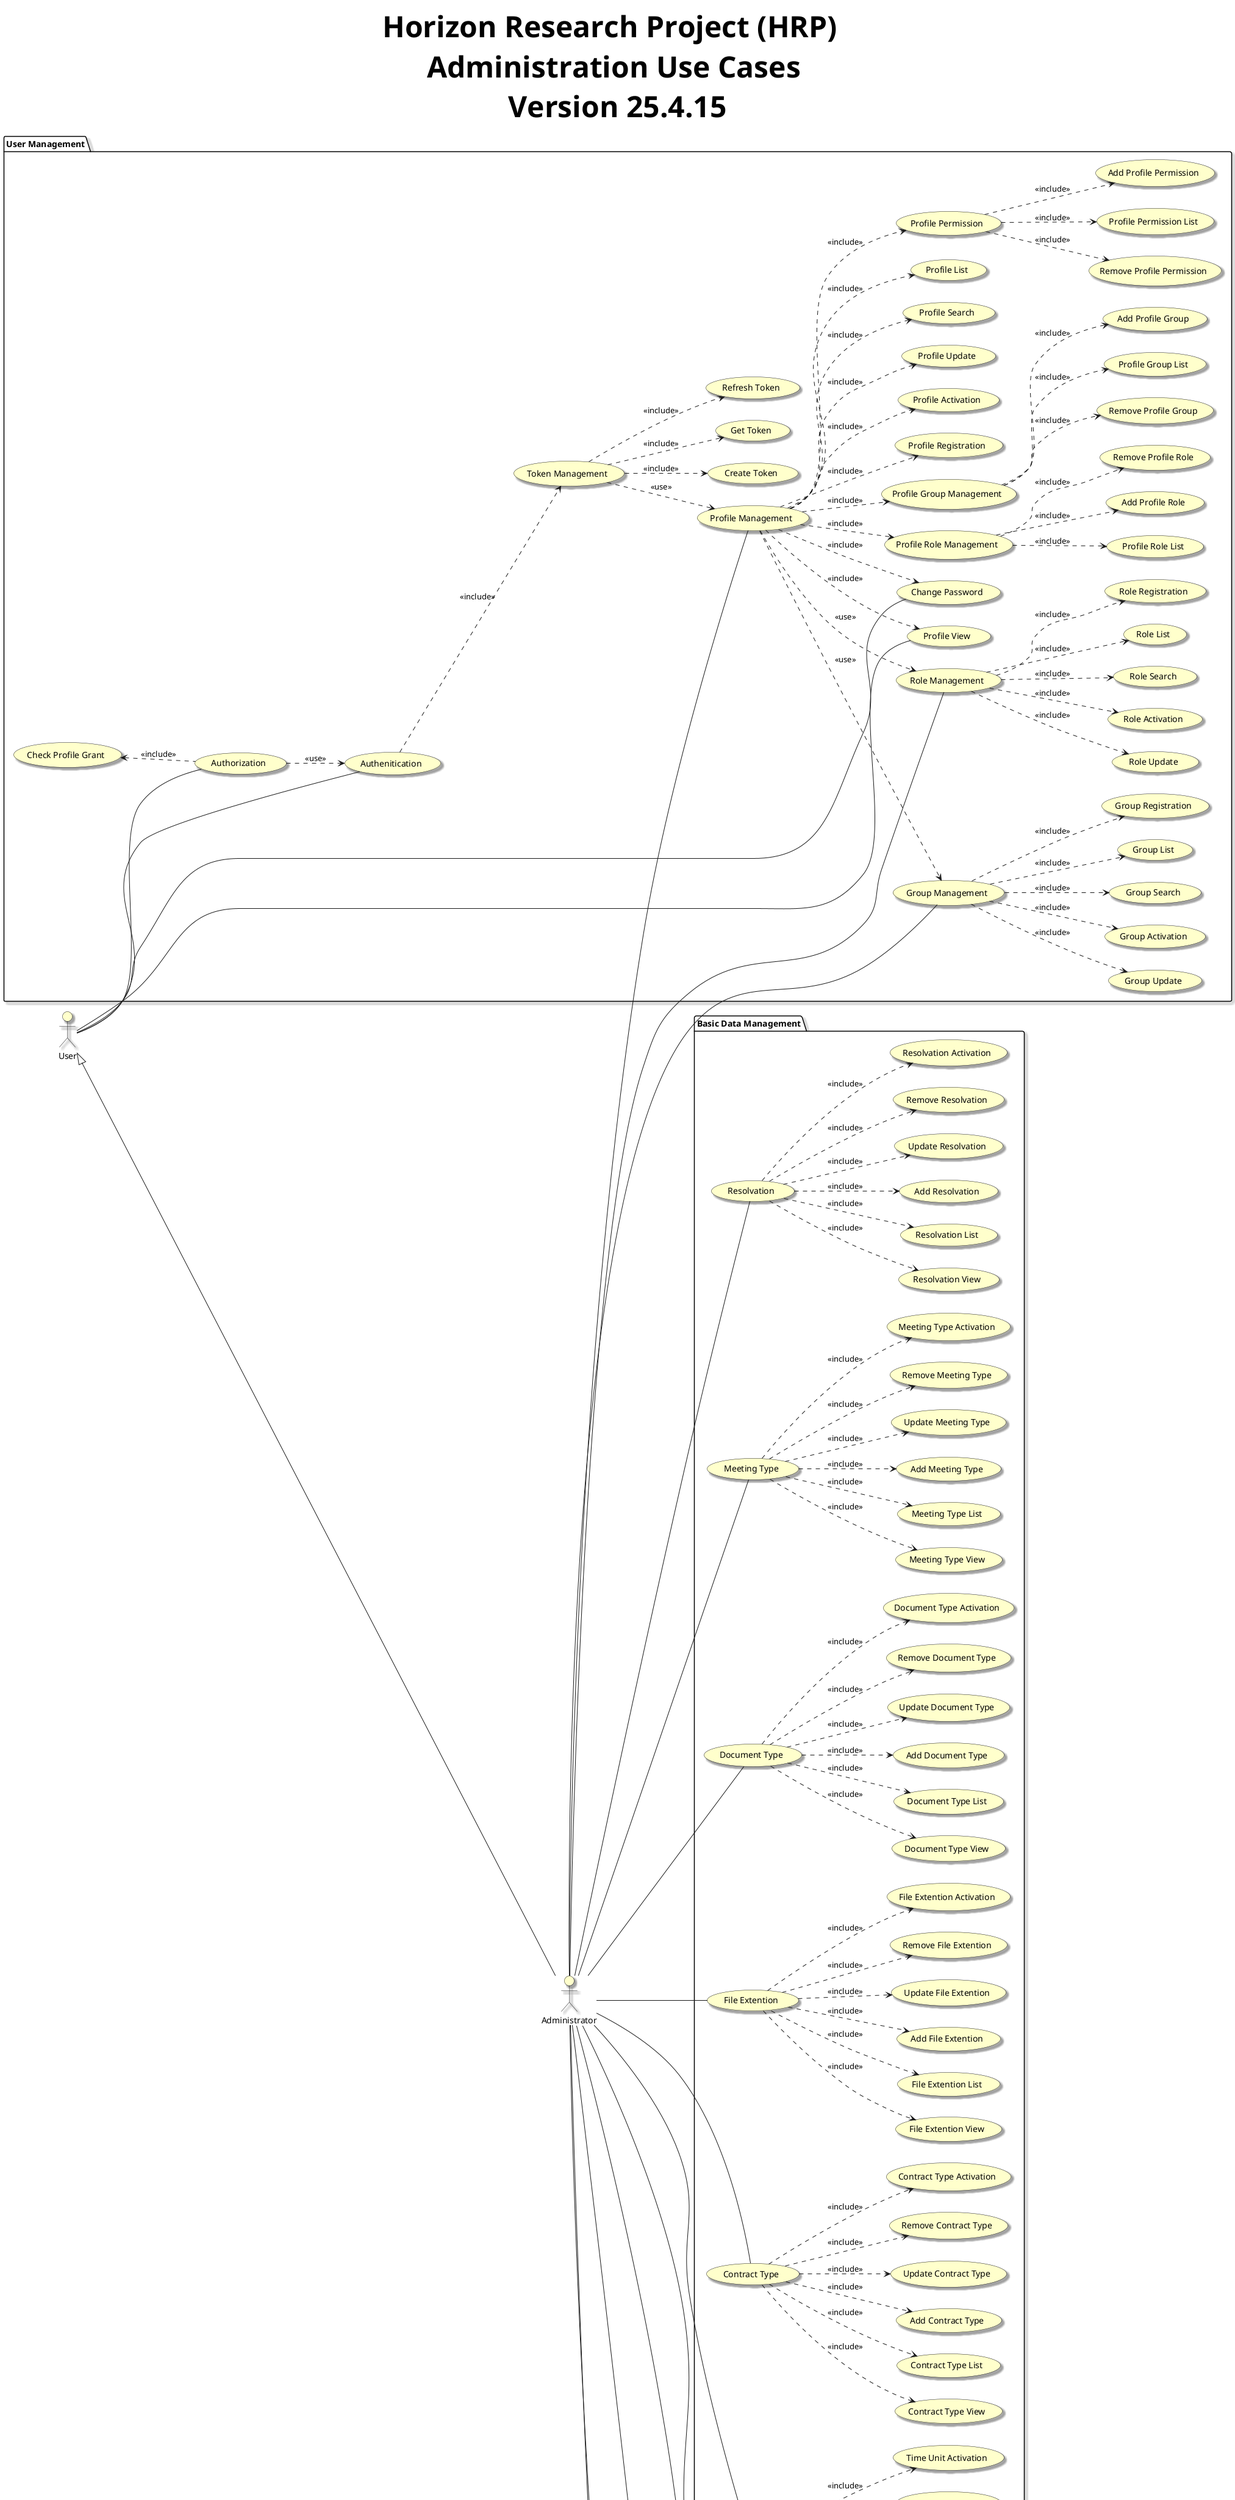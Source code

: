 @startuml
left to right direction

skinparam useCaseBackgroundColor #Business
skinparam actorBackgroundColor #Business
skinparam Shadowing True
skinparam TitleFontSize 48px

title Horizon Research Project (HRP) \n Administration Use Cases \n Version 25.4.15

:User: as User
:Administrator: as Admin

package "User Management"{
    
    usecase "Role Management" as roleManagement
    usecase "Role Registration" as roleRegistration
    usecase "Role Update" as roleUpdate
    usecase "Role Activation" as roleActivation
    usecase "Role Search" as roleSearch
    usecase "Role List" as roleList

    usecase "Group Management" as groupManagement
    usecase "Group Registration" as groupRegistration
    usecase "Group Update" as groupUpdate
    usecase "Group Activation" as groupActivation
    usecase "Group Search" as groupSearch
    usecase "Group List" as groupList

    usecase "Profile Management" as profileManagement
    usecase "Profile Registration" as profileRegistration
    usecase "Profile Activation" as profileActivation
    usecase "Profile Update" as profileUpdate
    usecase "Profile Search" as profileSearch
    usecase "Profile List" as profileList
    usecase "Profile View" as profileView

    usecase "Profile Permission" as profilePermission
    usecase "Add Profile Permission" as addProfilePermission
    usecase "Remove Profile Permission" as removeProfilePermission
    usecase "Profile Permission List" as profilePermissionList

    usecase "Profile Role Management" as profileRoleManagement
    usecase "Add Profile Role" as addProfileRole
    usecase "Remove Profile Role" as removeProfileRole
    usecase "Profile Role List" as profileRoleList

    usecase "Profile Group Management" as profileGroupManagement
    usecase "Add Profile Group" as addProfileGroup
    usecase "Remove Profile Group" as removeProfileGroup
    usecase "Profile Group List" as profileGroupList

    usecase "Token Management" as tokenMangement
    usecase "Create Token" as createToken
    usecase "Get Token" as getToken
    usecase "Refresh Token" as refreshToken

    usecase "Change Password" as changePassword
    usecase "Authenitication" as authentication

    usecase "Authorization" as authorization
    usecase "Check Profile Grant" as checkGrant

}

package "Basic Data Management"{
    usecase "Currency" as currency
    usecase "Add Currency" as addCurrency
    usecase "Update Currency" as updateCurrency
    usecase "Remove Currency" as removeCurrency
    usecase "Currency Activation" as currencyActivation
    usecase "Currency View" as currencyView
    usecase "Currency List" as currencyList

    usecase "Education Level" as educationLevel
    usecase "Add Education Level" as addEducationLevel
    usecase "Update Education Level" as updateEducationLevel
    usecase "Remove Education Level" as removeEducationLevel
    usecase "Education Level Activation" as educationLevelActivation
    usecase "Education Level View" as educationLevelView
    usecase "Education Level List" as educationLevelList

    usecase "Priority" as priority
    usecase "Add Priority" as addPriority
    usecase "Update Priority" as updatePriority
    usecase "Remove Priority" as removePriority
    usecase "Priority Activation" as priorityActivation
    usecase "Priority View" as priorityView
    usecase "Priority List" as priorityList

    usecase "Issue Type" as issueType
    usecase "Add Issue Type" as addIssueType
    usecase "Update Issue Type" as updateIssueType
    usecase "Remove Issue Type" as removeIssueType
    usecase "Issue Type Activation" as issueTypeActivation
    usecase "Issue Type View" as issueTypeView
    usecase "Issue Type List" as issueTypeList

    usecase "Status" as status
    usecase "Add Status" as addStatus
    usecase "Update Status" as updateStatus
    usecase "Remove Status" as removeStatus
    usecase "Status Activation" as statusActivation
    usecase "Status View" as statusView
    usecase "Status List" as statusList

    usecase "Resolvation" as resolvation
    usecase "Add Resolvation" as addResolvation
    usecase "Update Resolvation" as updateResolvation
    usecase "Remove Resolvation" as removeResolvation
    usecase "Resolvation Activation" as resolvationActivation
    usecase "Resolvation View" as resolvationView
    usecase "Resolvation List" as resolvationList


    usecase "Meeting Type" as meetingType
    usecase "Add Meeting Type" as addMeetingType
    usecase "Update Meeting Type" as updateMeetingType
    usecase "Remove Meeting Type" as removeMeetingType
    usecase "Meeting Type Activation" as meetingTypeActivation
    usecase "Meeting Type View" as meetingTypeView
    usecase "Meeting Type List" as meetingTypeList

    usecase "Document Type" as documentType
    usecase "Add Document Type" as addDocumentType
    usecase "Update Document Type" as updateDocumentType
    usecase "Remove Document Type" as removeDocumentType
    usecase "Document Type Activation" as documentTypeActivation
    usecase "Document Type View" as documentTypeView
    usecase "Document Type List" as documentTypeList

    usecase "File Extention" as fileExtention
    usecase "Add File Extention" as addFileExtention
    usecase "Update File Extention" as updateFileExtention
    usecase "Remove File Extention" as removeFileExtention
    usecase "File Extention Activation" as fileExtentionActivation
    usecase "File Extention View" as fileExtentionView
    usecase "File Extention List" as fileExtentionList

    usecase "Contract Type" as contractType
    usecase "Add Contract Type" as addContractType
    usecase "Update Contract Type" as updateContractType
    usecase "Remove Contract Type" as removeContractType
    usecase "Contract Type Activation" as contractTypeActivation
    usecase "Contract Type View" as contractTypeView
    usecase "Contract Type List" as contractTypeList

    usecase "Time Unit" as timeUnit
    usecase "Add Time Unit" as addTimeUnit
    usecase "Update Time Unit" as updateTimeUnit
    usecase "Remove Time Unit" as removeTimeUnit
    usecase "Time Unit Activation" as timeUnitActivation
    usecase "Time Unit View" as timeUnitView
    usecase "Time Unit List" as timeUnitList
}
User <|--Admin
Admin -- profileManagement
Admin -- roleManagement
Admin -- groupManagement
User -- authentication
User -- authorization
User -- profileView
User -- changePassword
Admin -- currency
Admin -- educationLevel
Admin -- priority
Admin -- issueType
Admin -- status
Admin -- resolvation
Admin -- meetingType
Admin -- documentType
Admin -- fileExtention
Admin -- contractType
Admin -- timeUnit


profileManagement ..> profileRegistration : <<include>>
profileManagement ..> profileActivation : <<include>>
profileManagement ..> changePassword : <<include>>
profileManagement ..> profileSearch : <<include>>
profileManagement ..> profileUpdate : <<include>>
profileManagement ..> profileList : <<include>>
profileManagement ..> profileView : <<include>>
profileManagement ..> profilePermission : <<include>>
profileManagement ..> profileGroupManagement : <<include>>
profileManagement ..> profileRoleManagement : <<include>>
profileManagement ..> roleManagement : <<use>>
profileManagement ..> groupManagement : <<use>>

profilePermission ..> addProfilePermission : <<include>>
profilePermission ..> removeProfilePermission : <<include>>
profilePermission ..> profilePermissionList : <<include>>

profileGroupManagement ..> addProfileGroup : <<include>>
profileGroupManagement ..> removeProfileGroup : <<include>>
profileGroupManagement ..> profileGroupList : <<include>>

profileRoleManagement ..> addProfileRole : <<include>>
profileRoleManagement ..> removeProfileRole : <<include>>
profileRoleManagement ..> profileRoleList : <<include>>

roleManagement ..> roleRegistration : <<include>>
roleManagement ..> roleUpdate : <<include>>
roleManagement ..> roleActivation : <<include>>
roleManagement ..> roleList : <<include>>
roleManagement ..> roleSearch : <<include>>

groupManagement ..> groupRegistration : <<include>>
groupManagement ..> groupUpdate : <<include>>
groupManagement ..> groupActivation : <<include>>
groupManagement ..> groupList : <<include>>
groupManagement ..> groupSearch : <<include>>

tokenMangement ..> createToken : <<include>>
tokenMangement ..> getToken : <<include>>
tokenMangement ..> refreshToken : <<include>>

authentication ..> tokenMangement : <<include>>
tokenMangement ..> profileManagement : <<use>>
authorization ..> authentication : <<use>>
checkGrant <.. authorization : <<include>>

currency ..> addCurrency : <<include>>
currency ..> updateCurrency : <<include>>
currency ..> removeCurrency : <<include>>
currency ..> currencyActivation : <<include>>
currency ..> currencyList : <<include>>
currency ..> currencyView : <<include>>

priority ..> addPriority : <<include>>
priority ..> updatePriority : <<include>>
priority ..> removePriority : <<include>>
priority ..> priorityActivation : <<include>>
priority ..> priorityList : <<include>>
priority ..> priorityView : <<include>>

status ..> addStatus: <<include>>
status ..> updateStatus : <<include>>
status ..> removeStatus : <<include>>
status ..> statusActivation : <<include>>
status ..> statusList : <<include>>
status ..> statusView : <<include>>

resolvation ..> addResolvation : <<include>>
resolvation ..> updateResolvation : <<include>>
resolvation ..> removeResolvation : <<include>>
resolvation ..> resolvationActivation : <<include>>
resolvation ..> resolvationList : <<include>>
resolvation ..> resolvationView : <<include>>

educationLevel ..> addEducationLevel: <<include>>
educationLevel ..> updateEducationLevel : <<include>>
educationLevel ..> removeEducationLevel : <<include>>
educationLevel ..> educationLevelActivation : <<include>>
educationLevel ..> educationLevelList : <<include>>
educationLevel ..> educationLevelView : <<include>>

issueType ..> addIssueType: <<include>>
issueType ..> updateIssueType : <<include>>
issueType ..> removeIssueType : <<include>>
issueType ..> issueTypeActivation : <<include>>
issueType ..> issueTypeList : <<include>>
issueType ..> issueTypeView : <<include>>

meetingType ..> addMeetingType: <<include>>
meetingType ..> updateMeetingType : <<include>>
meetingType ..> removeMeetingType : <<include>>
meetingType ..> meetingTypeActivation : <<include>>
meetingType ..> meetingTypeList : <<include>>
meetingType ..> meetingTypeView : <<include>>

documentType ..> addDocumentType: <<include>>
documentType ..> updateDocumentType : <<include>>
documentType ..> removeDocumentType : <<include>>
documentType ..> documentTypeActivation : <<include>>
documentType ..> documentTypeList : <<include>>
documentType ..> documentTypeView : <<include>>

fileExtention ..> addFileExtention: <<include>>
fileExtention ..> updateFileExtention : <<include>>
fileExtention ..> removeFileExtention : <<include>>
fileExtention ..> fileExtentionActivation : <<include>>
fileExtention ..> fileExtentionList : <<include>>
fileExtention ..> fileExtentionView : <<include>>

contractType ..> addContractType: <<include>>
contractType ..> updateContractType : <<include>>
contractType ..> removeContractType : <<include>>
contractType ..> contractTypeActivation : <<include>>
contractType ..> contractTypeList : <<include>>
contractType ..> contractTypeView : <<include>>

timeUnit ..> addTimeUnit: <<include>>
timeUnit ..> updateTimeUnit : <<include>>
timeUnit ..> removeTimeUnit : <<include>>
timeUnit ..> timeUnitActivation : <<include>>
timeUnit ..> timeUnitList : <<include>>
timeUnit ..> timeUnitView : <<include>>

@enduml